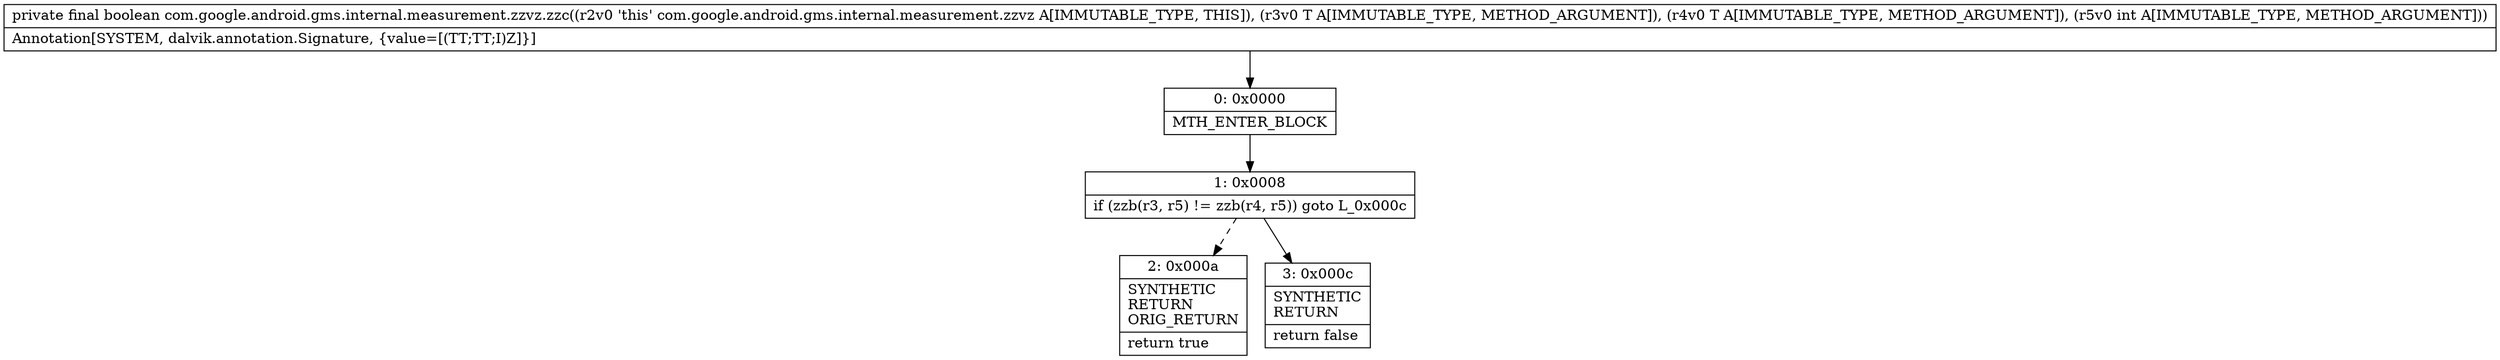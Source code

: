 digraph "CFG forcom.google.android.gms.internal.measurement.zzvz.zzc(Ljava\/lang\/Object;Ljava\/lang\/Object;I)Z" {
Node_0 [shape=record,label="{0\:\ 0x0000|MTH_ENTER_BLOCK\l}"];
Node_1 [shape=record,label="{1\:\ 0x0008|if (zzb(r3, r5) != zzb(r4, r5)) goto L_0x000c\l}"];
Node_2 [shape=record,label="{2\:\ 0x000a|SYNTHETIC\lRETURN\lORIG_RETURN\l|return true\l}"];
Node_3 [shape=record,label="{3\:\ 0x000c|SYNTHETIC\lRETURN\l|return false\l}"];
MethodNode[shape=record,label="{private final boolean com.google.android.gms.internal.measurement.zzvz.zzc((r2v0 'this' com.google.android.gms.internal.measurement.zzvz A[IMMUTABLE_TYPE, THIS]), (r3v0 T A[IMMUTABLE_TYPE, METHOD_ARGUMENT]), (r4v0 T A[IMMUTABLE_TYPE, METHOD_ARGUMENT]), (r5v0 int A[IMMUTABLE_TYPE, METHOD_ARGUMENT]))  | Annotation[SYSTEM, dalvik.annotation.Signature, \{value=[(TT;TT;I)Z]\}]\l}"];
MethodNode -> Node_0;
Node_0 -> Node_1;
Node_1 -> Node_2[style=dashed];
Node_1 -> Node_3;
}


